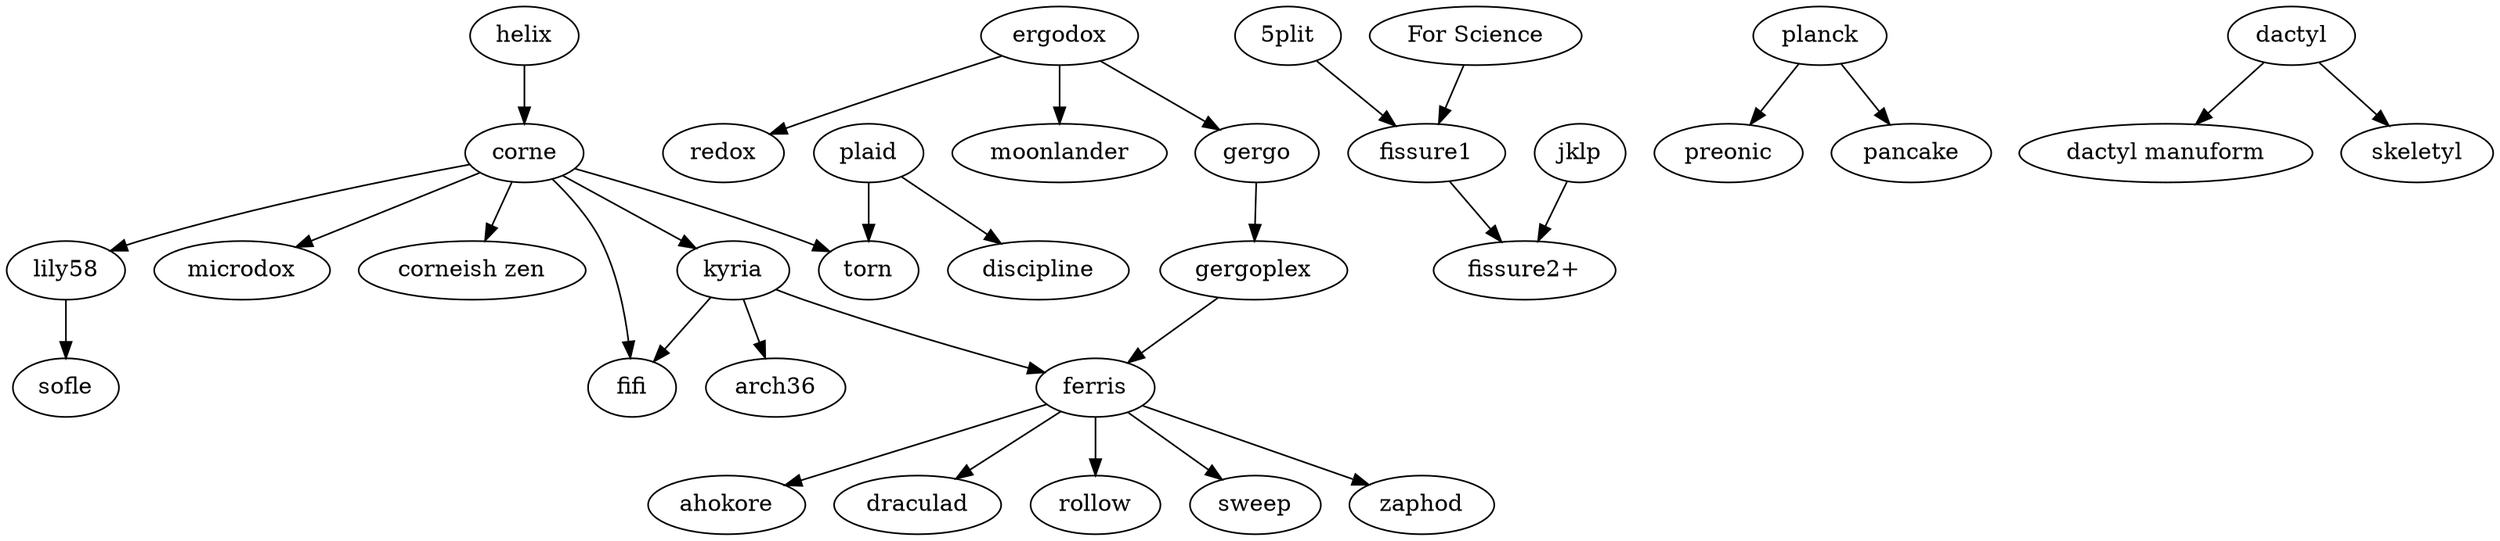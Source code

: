 digraph T {
  subgraph splits {
    helix -> corne;

    corne -> {
      "corneish zen",
      fifi,
      kyria,
      lily58,
      microdox,
      torn
    };

    lily58 -> sofle;

    kyria -> {
        arch36,
        ferris,
        fifi
    };

    ergodox -> {
      gergo,
      moonlander,
      redox
    };

    gergo -> gergoplex;
    gergoplex -> ferris;

    ferris -> {
      ahokore,
      draculad,
      rollow,
      sweep,
      zaphod
    };

    "5plit" -> "fissure1";
    "For Science" -> "fissure1";
    fissure1 -> "fissure2+";
    jklp -> "fissure2+";
  }

  subgraph ortholinear {
    plaid -> {
      discipline,
      torn
    };
    planck -> {
      preonic,
      pancake
    };
  }

  subgraph {
    dactyl -> {
      "dactyl manuform",
      skeletyl
    }
  }
}
